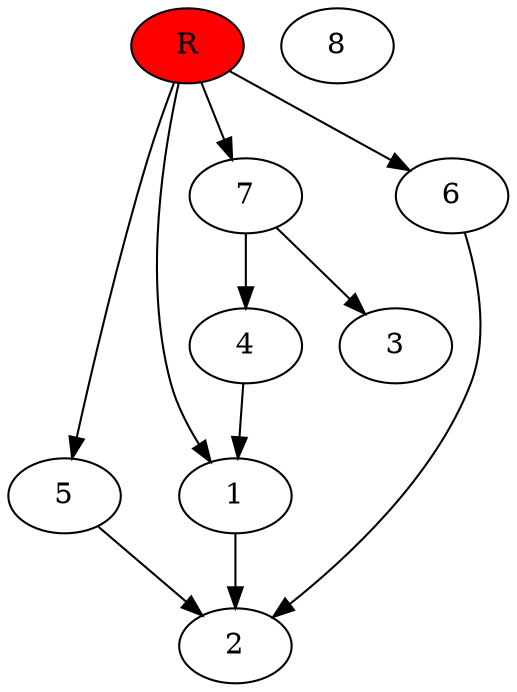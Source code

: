 digraph prb28 {
	1
	2
	3
	4
	5
	6
	7
	8
	R [fillcolor="#ff0000" style=filled]
	1 -> 2
	4 -> 1
	5 -> 2
	6 -> 2
	7 -> 3
	7 -> 4
	R -> 1
	R -> 5
	R -> 6
	R -> 7
}
